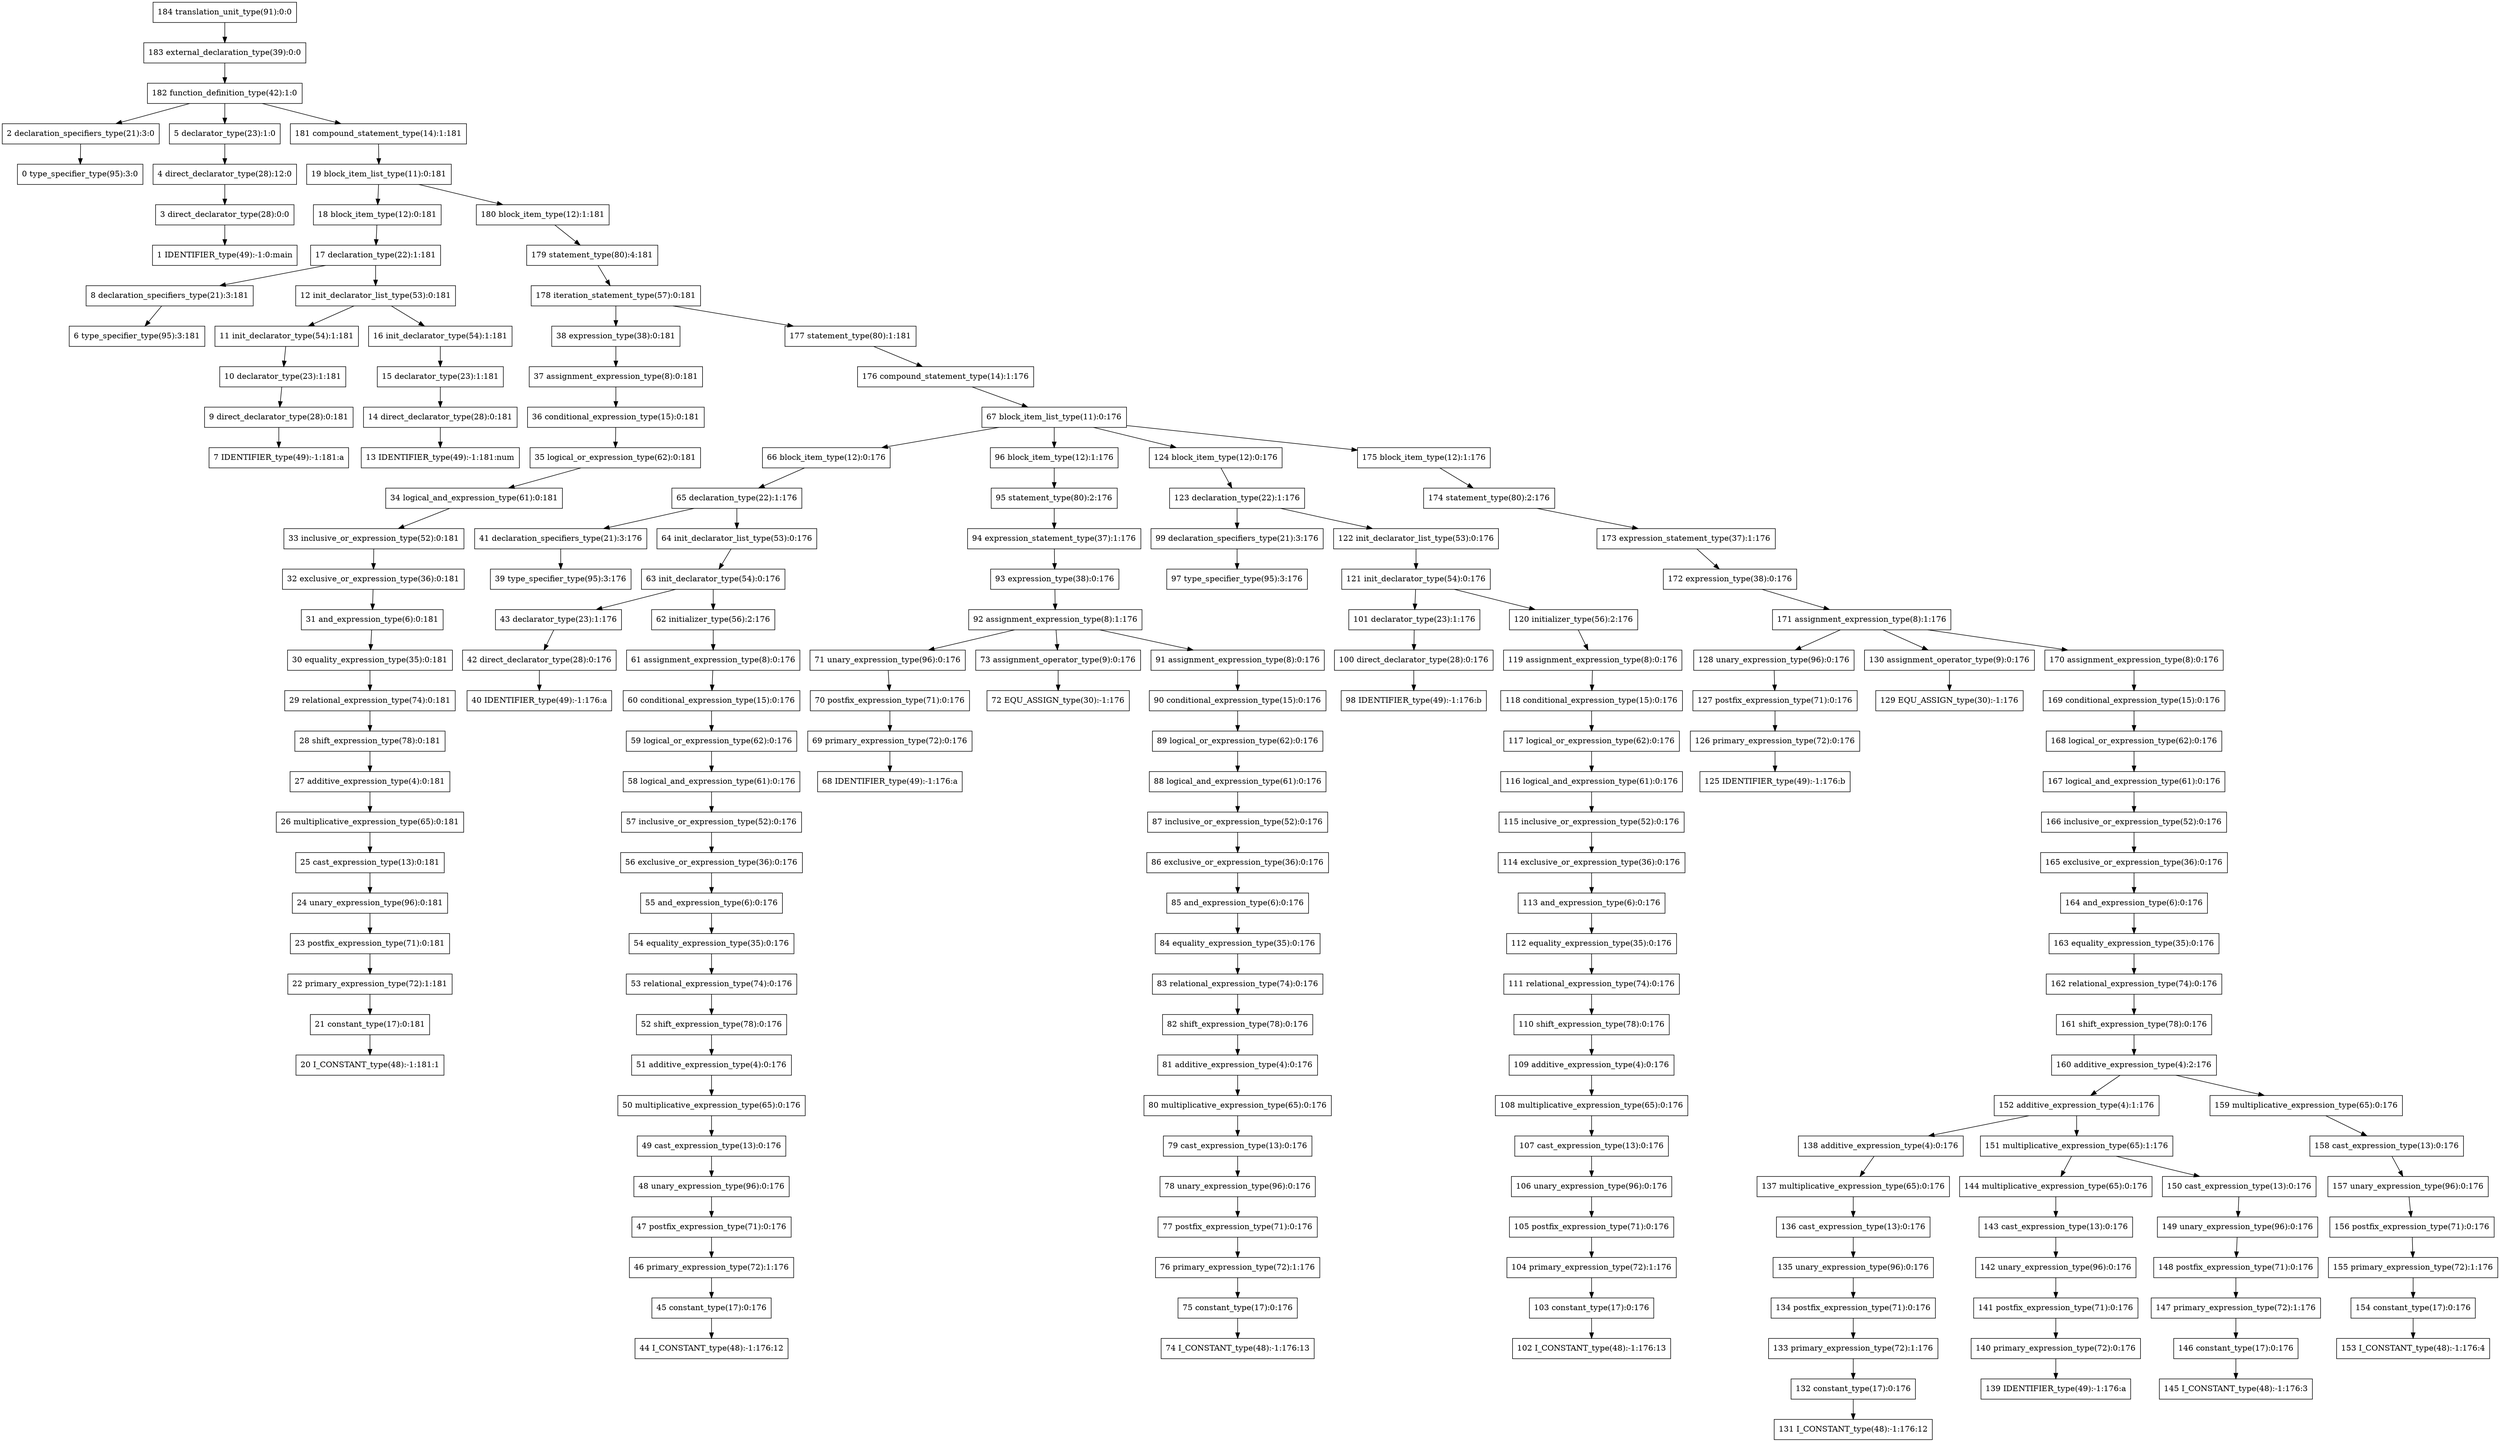 digraph G{
184[shape=box, label="184 translation_unit_type(91):0:0"];
183[shape=box, label="183 external_declaration_type(39):0:0"];
184->183;
183[shape=box, label="183 external_declaration_type(39):0:0"];
182[shape=box, label="182 function_definition_type(42):1:0"];
183->182;
182[shape=box, label="182 function_definition_type(42):1:0"];
2[shape=box, label="2 declaration_specifiers_type(21):3:0"];
182->2;
2[shape=box, label="2 declaration_specifiers_type(21):3:0"];
0[shape=box, label="0 type_specifier_type(95):3:0"];
2->0;
0[shape=box, label="0 type_specifier_type(95):3:0"];
5[shape=box, label="5 declarator_type(23):1:0"];
182->5;
5[shape=box, label="5 declarator_type(23):1:0"];
4[shape=box, label="4 direct_declarator_type(28):12:0"];
5->4;
4[shape=box, label="4 direct_declarator_type(28):12:0"];
3[shape=box, label="3 direct_declarator_type(28):0:0"];
4->3;
3[shape=box, label="3 direct_declarator_type(28):0:0"];
1[shape=box, label="1 IDENTIFIER_type(49):-1:0:main"];
3->1;
1[shape=box, label="1 IDENTIFIER_type(49):-1:0:main"];
181[shape=box, label="181 compound_statement_type(14):1:181"];
182->181;
181[shape=box, label="181 compound_statement_type(14):1:181"];
19[shape=box, label="19 block_item_list_type(11):0:181"];
181->19;
19[shape=box, label="19 block_item_list_type(11):0:181"];
18[shape=box, label="18 block_item_type(12):0:181"];
19->18;
18[shape=box, label="18 block_item_type(12):0:181"];
17[shape=box, label="17 declaration_type(22):1:181"];
18->17;
17[shape=box, label="17 declaration_type(22):1:181"];
8[shape=box, label="8 declaration_specifiers_type(21):3:181"];
17->8;
8[shape=box, label="8 declaration_specifiers_type(21):3:181"];
6[shape=box, label="6 type_specifier_type(95):3:181"];
8->6;
6[shape=box, label="6 type_specifier_type(95):3:181"];
12[shape=box, label="12 init_declarator_list_type(53):0:181"];
17->12;
12[shape=box, label="12 init_declarator_list_type(53):0:181"];
11[shape=box, label="11 init_declarator_type(54):1:181"];
12->11;
11[shape=box, label="11 init_declarator_type(54):1:181"];
10[shape=box, label="10 declarator_type(23):1:181"];
11->10;
10[shape=box, label="10 declarator_type(23):1:181"];
9[shape=box, label="9 direct_declarator_type(28):0:181"];
10->9;
9[shape=box, label="9 direct_declarator_type(28):0:181"];
7[shape=box, label="7 IDENTIFIER_type(49):-1:181:a"];
9->7;
7[shape=box, label="7 IDENTIFIER_type(49):-1:181:a"];
16[shape=box, label="16 init_declarator_type(54):1:181"];
12->16;
16[shape=box, label="16 init_declarator_type(54):1:181"];
15[shape=box, label="15 declarator_type(23):1:181"];
16->15;
15[shape=box, label="15 declarator_type(23):1:181"];
14[shape=box, label="14 direct_declarator_type(28):0:181"];
15->14;
14[shape=box, label="14 direct_declarator_type(28):0:181"];
13[shape=box, label="13 IDENTIFIER_type(49):-1:181:num"];
14->13;
13[shape=box, label="13 IDENTIFIER_type(49):-1:181:num"];
180[shape=box, label="180 block_item_type(12):1:181"];
19->180;
180[shape=box, label="180 block_item_type(12):1:181"];
179[shape=box, label="179 statement_type(80):4:181"];
180->179;
179[shape=box, label="179 statement_type(80):4:181"];
178[shape=box, label="178 iteration_statement_type(57):0:181"];
179->178;
178[shape=box, label="178 iteration_statement_type(57):0:181"];
38[shape=box, label="38 expression_type(38):0:181"];
178->38;
38[shape=box, label="38 expression_type(38):0:181"];
37[shape=box, label="37 assignment_expression_type(8):0:181"];
38->37;
37[shape=box, label="37 assignment_expression_type(8):0:181"];
36[shape=box, label="36 conditional_expression_type(15):0:181"];
37->36;
36[shape=box, label="36 conditional_expression_type(15):0:181"];
35[shape=box, label="35 logical_or_expression_type(62):0:181"];
36->35;
35[shape=box, label="35 logical_or_expression_type(62):0:181"];
34[shape=box, label="34 logical_and_expression_type(61):0:181"];
35->34;
34[shape=box, label="34 logical_and_expression_type(61):0:181"];
33[shape=box, label="33 inclusive_or_expression_type(52):0:181"];
34->33;
33[shape=box, label="33 inclusive_or_expression_type(52):0:181"];
32[shape=box, label="32 exclusive_or_expression_type(36):0:181"];
33->32;
32[shape=box, label="32 exclusive_or_expression_type(36):0:181"];
31[shape=box, label="31 and_expression_type(6):0:181"];
32->31;
31[shape=box, label="31 and_expression_type(6):0:181"];
30[shape=box, label="30 equality_expression_type(35):0:181"];
31->30;
30[shape=box, label="30 equality_expression_type(35):0:181"];
29[shape=box, label="29 relational_expression_type(74):0:181"];
30->29;
29[shape=box, label="29 relational_expression_type(74):0:181"];
28[shape=box, label="28 shift_expression_type(78):0:181"];
29->28;
28[shape=box, label="28 shift_expression_type(78):0:181"];
27[shape=box, label="27 additive_expression_type(4):0:181"];
28->27;
27[shape=box, label="27 additive_expression_type(4):0:181"];
26[shape=box, label="26 multiplicative_expression_type(65):0:181"];
27->26;
26[shape=box, label="26 multiplicative_expression_type(65):0:181"];
25[shape=box, label="25 cast_expression_type(13):0:181"];
26->25;
25[shape=box, label="25 cast_expression_type(13):0:181"];
24[shape=box, label="24 unary_expression_type(96):0:181"];
25->24;
24[shape=box, label="24 unary_expression_type(96):0:181"];
23[shape=box, label="23 postfix_expression_type(71):0:181"];
24->23;
23[shape=box, label="23 postfix_expression_type(71):0:181"];
22[shape=box, label="22 primary_expression_type(72):1:181"];
23->22;
22[shape=box, label="22 primary_expression_type(72):1:181"];
21[shape=box, label="21 constant_type(17):0:181"];
22->21;
21[shape=box, label="21 constant_type(17):0:181"];
20[shape=box, label="20 I_CONSTANT_type(48):-1:181:1"];
21->20;
20[shape=box, label="20 I_CONSTANT_type(48):-1:181:1"];
177[shape=box, label="177 statement_type(80):1:181"];
178->177;
177[shape=box, label="177 statement_type(80):1:181"];
176[shape=box, label="176 compound_statement_type(14):1:176"];
177->176;
176[shape=box, label="176 compound_statement_type(14):1:176"];
67[shape=box, label="67 block_item_list_type(11):0:176"];
176->67;
67[shape=box, label="67 block_item_list_type(11):0:176"];
66[shape=box, label="66 block_item_type(12):0:176"];
67->66;
66[shape=box, label="66 block_item_type(12):0:176"];
65[shape=box, label="65 declaration_type(22):1:176"];
66->65;
65[shape=box, label="65 declaration_type(22):1:176"];
41[shape=box, label="41 declaration_specifiers_type(21):3:176"];
65->41;
41[shape=box, label="41 declaration_specifiers_type(21):3:176"];
39[shape=box, label="39 type_specifier_type(95):3:176"];
41->39;
39[shape=box, label="39 type_specifier_type(95):3:176"];
64[shape=box, label="64 init_declarator_list_type(53):0:176"];
65->64;
64[shape=box, label="64 init_declarator_list_type(53):0:176"];
63[shape=box, label="63 init_declarator_type(54):0:176"];
64->63;
63[shape=box, label="63 init_declarator_type(54):0:176"];
43[shape=box, label="43 declarator_type(23):1:176"];
63->43;
43[shape=box, label="43 declarator_type(23):1:176"];
42[shape=box, label="42 direct_declarator_type(28):0:176"];
43->42;
42[shape=box, label="42 direct_declarator_type(28):0:176"];
40[shape=box, label="40 IDENTIFIER_type(49):-1:176:a"];
42->40;
40[shape=box, label="40 IDENTIFIER_type(49):-1:176:a"];
62[shape=box, label="62 initializer_type(56):2:176"];
63->62;
62[shape=box, label="62 initializer_type(56):2:176"];
61[shape=box, label="61 assignment_expression_type(8):0:176"];
62->61;
61[shape=box, label="61 assignment_expression_type(8):0:176"];
60[shape=box, label="60 conditional_expression_type(15):0:176"];
61->60;
60[shape=box, label="60 conditional_expression_type(15):0:176"];
59[shape=box, label="59 logical_or_expression_type(62):0:176"];
60->59;
59[shape=box, label="59 logical_or_expression_type(62):0:176"];
58[shape=box, label="58 logical_and_expression_type(61):0:176"];
59->58;
58[shape=box, label="58 logical_and_expression_type(61):0:176"];
57[shape=box, label="57 inclusive_or_expression_type(52):0:176"];
58->57;
57[shape=box, label="57 inclusive_or_expression_type(52):0:176"];
56[shape=box, label="56 exclusive_or_expression_type(36):0:176"];
57->56;
56[shape=box, label="56 exclusive_or_expression_type(36):0:176"];
55[shape=box, label="55 and_expression_type(6):0:176"];
56->55;
55[shape=box, label="55 and_expression_type(6):0:176"];
54[shape=box, label="54 equality_expression_type(35):0:176"];
55->54;
54[shape=box, label="54 equality_expression_type(35):0:176"];
53[shape=box, label="53 relational_expression_type(74):0:176"];
54->53;
53[shape=box, label="53 relational_expression_type(74):0:176"];
52[shape=box, label="52 shift_expression_type(78):0:176"];
53->52;
52[shape=box, label="52 shift_expression_type(78):0:176"];
51[shape=box, label="51 additive_expression_type(4):0:176"];
52->51;
51[shape=box, label="51 additive_expression_type(4):0:176"];
50[shape=box, label="50 multiplicative_expression_type(65):0:176"];
51->50;
50[shape=box, label="50 multiplicative_expression_type(65):0:176"];
49[shape=box, label="49 cast_expression_type(13):0:176"];
50->49;
49[shape=box, label="49 cast_expression_type(13):0:176"];
48[shape=box, label="48 unary_expression_type(96):0:176"];
49->48;
48[shape=box, label="48 unary_expression_type(96):0:176"];
47[shape=box, label="47 postfix_expression_type(71):0:176"];
48->47;
47[shape=box, label="47 postfix_expression_type(71):0:176"];
46[shape=box, label="46 primary_expression_type(72):1:176"];
47->46;
46[shape=box, label="46 primary_expression_type(72):1:176"];
45[shape=box, label="45 constant_type(17):0:176"];
46->45;
45[shape=box, label="45 constant_type(17):0:176"];
44[shape=box, label="44 I_CONSTANT_type(48):-1:176:12"];
45->44;
44[shape=box, label="44 I_CONSTANT_type(48):-1:176:12"];
96[shape=box, label="96 block_item_type(12):1:176"];
67->96;
96[shape=box, label="96 block_item_type(12):1:176"];
95[shape=box, label="95 statement_type(80):2:176"];
96->95;
95[shape=box, label="95 statement_type(80):2:176"];
94[shape=box, label="94 expression_statement_type(37):1:176"];
95->94;
94[shape=box, label="94 expression_statement_type(37):1:176"];
93[shape=box, label="93 expression_type(38):0:176"];
94->93;
93[shape=box, label="93 expression_type(38):0:176"];
92[shape=box, label="92 assignment_expression_type(8):1:176"];
93->92;
92[shape=box, label="92 assignment_expression_type(8):1:176"];
71[shape=box, label="71 unary_expression_type(96):0:176"];
92->71;
71[shape=box, label="71 unary_expression_type(96):0:176"];
70[shape=box, label="70 postfix_expression_type(71):0:176"];
71->70;
70[shape=box, label="70 postfix_expression_type(71):0:176"];
69[shape=box, label="69 primary_expression_type(72):0:176"];
70->69;
69[shape=box, label="69 primary_expression_type(72):0:176"];
68[shape=box, label="68 IDENTIFIER_type(49):-1:176:a"];
69->68;
68[shape=box, label="68 IDENTIFIER_type(49):-1:176:a"];
73[shape=box, label="73 assignment_operator_type(9):0:176"];
92->73;
73[shape=box, label="73 assignment_operator_type(9):0:176"];
72[shape=box, label="72 EQU_ASSIGN_type(30):-1:176"];
73->72;
72[shape=box, label="72 EQU_ASSIGN_type(30):-1:176"];
91[shape=box, label="91 assignment_expression_type(8):0:176"];
92->91;
91[shape=box, label="91 assignment_expression_type(8):0:176"];
90[shape=box, label="90 conditional_expression_type(15):0:176"];
91->90;
90[shape=box, label="90 conditional_expression_type(15):0:176"];
89[shape=box, label="89 logical_or_expression_type(62):0:176"];
90->89;
89[shape=box, label="89 logical_or_expression_type(62):0:176"];
88[shape=box, label="88 logical_and_expression_type(61):0:176"];
89->88;
88[shape=box, label="88 logical_and_expression_type(61):0:176"];
87[shape=box, label="87 inclusive_or_expression_type(52):0:176"];
88->87;
87[shape=box, label="87 inclusive_or_expression_type(52):0:176"];
86[shape=box, label="86 exclusive_or_expression_type(36):0:176"];
87->86;
86[shape=box, label="86 exclusive_or_expression_type(36):0:176"];
85[shape=box, label="85 and_expression_type(6):0:176"];
86->85;
85[shape=box, label="85 and_expression_type(6):0:176"];
84[shape=box, label="84 equality_expression_type(35):0:176"];
85->84;
84[shape=box, label="84 equality_expression_type(35):0:176"];
83[shape=box, label="83 relational_expression_type(74):0:176"];
84->83;
83[shape=box, label="83 relational_expression_type(74):0:176"];
82[shape=box, label="82 shift_expression_type(78):0:176"];
83->82;
82[shape=box, label="82 shift_expression_type(78):0:176"];
81[shape=box, label="81 additive_expression_type(4):0:176"];
82->81;
81[shape=box, label="81 additive_expression_type(4):0:176"];
80[shape=box, label="80 multiplicative_expression_type(65):0:176"];
81->80;
80[shape=box, label="80 multiplicative_expression_type(65):0:176"];
79[shape=box, label="79 cast_expression_type(13):0:176"];
80->79;
79[shape=box, label="79 cast_expression_type(13):0:176"];
78[shape=box, label="78 unary_expression_type(96):0:176"];
79->78;
78[shape=box, label="78 unary_expression_type(96):0:176"];
77[shape=box, label="77 postfix_expression_type(71):0:176"];
78->77;
77[shape=box, label="77 postfix_expression_type(71):0:176"];
76[shape=box, label="76 primary_expression_type(72):1:176"];
77->76;
76[shape=box, label="76 primary_expression_type(72):1:176"];
75[shape=box, label="75 constant_type(17):0:176"];
76->75;
75[shape=box, label="75 constant_type(17):0:176"];
74[shape=box, label="74 I_CONSTANT_type(48):-1:176:13"];
75->74;
74[shape=box, label="74 I_CONSTANT_type(48):-1:176:13"];
124[shape=box, label="124 block_item_type(12):0:176"];
67->124;
124[shape=box, label="124 block_item_type(12):0:176"];
123[shape=box, label="123 declaration_type(22):1:176"];
124->123;
123[shape=box, label="123 declaration_type(22):1:176"];
99[shape=box, label="99 declaration_specifiers_type(21):3:176"];
123->99;
99[shape=box, label="99 declaration_specifiers_type(21):3:176"];
97[shape=box, label="97 type_specifier_type(95):3:176"];
99->97;
97[shape=box, label="97 type_specifier_type(95):3:176"];
122[shape=box, label="122 init_declarator_list_type(53):0:176"];
123->122;
122[shape=box, label="122 init_declarator_list_type(53):0:176"];
121[shape=box, label="121 init_declarator_type(54):0:176"];
122->121;
121[shape=box, label="121 init_declarator_type(54):0:176"];
101[shape=box, label="101 declarator_type(23):1:176"];
121->101;
101[shape=box, label="101 declarator_type(23):1:176"];
100[shape=box, label="100 direct_declarator_type(28):0:176"];
101->100;
100[shape=box, label="100 direct_declarator_type(28):0:176"];
98[shape=box, label="98 IDENTIFIER_type(49):-1:176:b"];
100->98;
98[shape=box, label="98 IDENTIFIER_type(49):-1:176:b"];
120[shape=box, label="120 initializer_type(56):2:176"];
121->120;
120[shape=box, label="120 initializer_type(56):2:176"];
119[shape=box, label="119 assignment_expression_type(8):0:176"];
120->119;
119[shape=box, label="119 assignment_expression_type(8):0:176"];
118[shape=box, label="118 conditional_expression_type(15):0:176"];
119->118;
118[shape=box, label="118 conditional_expression_type(15):0:176"];
117[shape=box, label="117 logical_or_expression_type(62):0:176"];
118->117;
117[shape=box, label="117 logical_or_expression_type(62):0:176"];
116[shape=box, label="116 logical_and_expression_type(61):0:176"];
117->116;
116[shape=box, label="116 logical_and_expression_type(61):0:176"];
115[shape=box, label="115 inclusive_or_expression_type(52):0:176"];
116->115;
115[shape=box, label="115 inclusive_or_expression_type(52):0:176"];
114[shape=box, label="114 exclusive_or_expression_type(36):0:176"];
115->114;
114[shape=box, label="114 exclusive_or_expression_type(36):0:176"];
113[shape=box, label="113 and_expression_type(6):0:176"];
114->113;
113[shape=box, label="113 and_expression_type(6):0:176"];
112[shape=box, label="112 equality_expression_type(35):0:176"];
113->112;
112[shape=box, label="112 equality_expression_type(35):0:176"];
111[shape=box, label="111 relational_expression_type(74):0:176"];
112->111;
111[shape=box, label="111 relational_expression_type(74):0:176"];
110[shape=box, label="110 shift_expression_type(78):0:176"];
111->110;
110[shape=box, label="110 shift_expression_type(78):0:176"];
109[shape=box, label="109 additive_expression_type(4):0:176"];
110->109;
109[shape=box, label="109 additive_expression_type(4):0:176"];
108[shape=box, label="108 multiplicative_expression_type(65):0:176"];
109->108;
108[shape=box, label="108 multiplicative_expression_type(65):0:176"];
107[shape=box, label="107 cast_expression_type(13):0:176"];
108->107;
107[shape=box, label="107 cast_expression_type(13):0:176"];
106[shape=box, label="106 unary_expression_type(96):0:176"];
107->106;
106[shape=box, label="106 unary_expression_type(96):0:176"];
105[shape=box, label="105 postfix_expression_type(71):0:176"];
106->105;
105[shape=box, label="105 postfix_expression_type(71):0:176"];
104[shape=box, label="104 primary_expression_type(72):1:176"];
105->104;
104[shape=box, label="104 primary_expression_type(72):1:176"];
103[shape=box, label="103 constant_type(17):0:176"];
104->103;
103[shape=box, label="103 constant_type(17):0:176"];
102[shape=box, label="102 I_CONSTANT_type(48):-1:176:13"];
103->102;
102[shape=box, label="102 I_CONSTANT_type(48):-1:176:13"];
175[shape=box, label="175 block_item_type(12):1:176"];
67->175;
175[shape=box, label="175 block_item_type(12):1:176"];
174[shape=box, label="174 statement_type(80):2:176"];
175->174;
174[shape=box, label="174 statement_type(80):2:176"];
173[shape=box, label="173 expression_statement_type(37):1:176"];
174->173;
173[shape=box, label="173 expression_statement_type(37):1:176"];
172[shape=box, label="172 expression_type(38):0:176"];
173->172;
172[shape=box, label="172 expression_type(38):0:176"];
171[shape=box, label="171 assignment_expression_type(8):1:176"];
172->171;
171[shape=box, label="171 assignment_expression_type(8):1:176"];
128[shape=box, label="128 unary_expression_type(96):0:176"];
171->128;
128[shape=box, label="128 unary_expression_type(96):0:176"];
127[shape=box, label="127 postfix_expression_type(71):0:176"];
128->127;
127[shape=box, label="127 postfix_expression_type(71):0:176"];
126[shape=box, label="126 primary_expression_type(72):0:176"];
127->126;
126[shape=box, label="126 primary_expression_type(72):0:176"];
125[shape=box, label="125 IDENTIFIER_type(49):-1:176:b"];
126->125;
125[shape=box, label="125 IDENTIFIER_type(49):-1:176:b"];
130[shape=box, label="130 assignment_operator_type(9):0:176"];
171->130;
130[shape=box, label="130 assignment_operator_type(9):0:176"];
129[shape=box, label="129 EQU_ASSIGN_type(30):-1:176"];
130->129;
129[shape=box, label="129 EQU_ASSIGN_type(30):-1:176"];
170[shape=box, label="170 assignment_expression_type(8):0:176"];
171->170;
170[shape=box, label="170 assignment_expression_type(8):0:176"];
169[shape=box, label="169 conditional_expression_type(15):0:176"];
170->169;
169[shape=box, label="169 conditional_expression_type(15):0:176"];
168[shape=box, label="168 logical_or_expression_type(62):0:176"];
169->168;
168[shape=box, label="168 logical_or_expression_type(62):0:176"];
167[shape=box, label="167 logical_and_expression_type(61):0:176"];
168->167;
167[shape=box, label="167 logical_and_expression_type(61):0:176"];
166[shape=box, label="166 inclusive_or_expression_type(52):0:176"];
167->166;
166[shape=box, label="166 inclusive_or_expression_type(52):0:176"];
165[shape=box, label="165 exclusive_or_expression_type(36):0:176"];
166->165;
165[shape=box, label="165 exclusive_or_expression_type(36):0:176"];
164[shape=box, label="164 and_expression_type(6):0:176"];
165->164;
164[shape=box, label="164 and_expression_type(6):0:176"];
163[shape=box, label="163 equality_expression_type(35):0:176"];
164->163;
163[shape=box, label="163 equality_expression_type(35):0:176"];
162[shape=box, label="162 relational_expression_type(74):0:176"];
163->162;
162[shape=box, label="162 relational_expression_type(74):0:176"];
161[shape=box, label="161 shift_expression_type(78):0:176"];
162->161;
161[shape=box, label="161 shift_expression_type(78):0:176"];
160[shape=box, label="160 additive_expression_type(4):2:176"];
161->160;
160[shape=box, label="160 additive_expression_type(4):2:176"];
152[shape=box, label="152 additive_expression_type(4):1:176"];
160->152;
152[shape=box, label="152 additive_expression_type(4):1:176"];
138[shape=box, label="138 additive_expression_type(4):0:176"];
152->138;
138[shape=box, label="138 additive_expression_type(4):0:176"];
137[shape=box, label="137 multiplicative_expression_type(65):0:176"];
138->137;
137[shape=box, label="137 multiplicative_expression_type(65):0:176"];
136[shape=box, label="136 cast_expression_type(13):0:176"];
137->136;
136[shape=box, label="136 cast_expression_type(13):0:176"];
135[shape=box, label="135 unary_expression_type(96):0:176"];
136->135;
135[shape=box, label="135 unary_expression_type(96):0:176"];
134[shape=box, label="134 postfix_expression_type(71):0:176"];
135->134;
134[shape=box, label="134 postfix_expression_type(71):0:176"];
133[shape=box, label="133 primary_expression_type(72):1:176"];
134->133;
133[shape=box, label="133 primary_expression_type(72):1:176"];
132[shape=box, label="132 constant_type(17):0:176"];
133->132;
132[shape=box, label="132 constant_type(17):0:176"];
131[shape=box, label="131 I_CONSTANT_type(48):-1:176:12"];
132->131;
131[shape=box, label="131 I_CONSTANT_type(48):-1:176:12"];
151[shape=box, label="151 multiplicative_expression_type(65):1:176"];
152->151;
151[shape=box, label="151 multiplicative_expression_type(65):1:176"];
144[shape=box, label="144 multiplicative_expression_type(65):0:176"];
151->144;
144[shape=box, label="144 multiplicative_expression_type(65):0:176"];
143[shape=box, label="143 cast_expression_type(13):0:176"];
144->143;
143[shape=box, label="143 cast_expression_type(13):0:176"];
142[shape=box, label="142 unary_expression_type(96):0:176"];
143->142;
142[shape=box, label="142 unary_expression_type(96):0:176"];
141[shape=box, label="141 postfix_expression_type(71):0:176"];
142->141;
141[shape=box, label="141 postfix_expression_type(71):0:176"];
140[shape=box, label="140 primary_expression_type(72):0:176"];
141->140;
140[shape=box, label="140 primary_expression_type(72):0:176"];
139[shape=box, label="139 IDENTIFIER_type(49):-1:176:a"];
140->139;
139[shape=box, label="139 IDENTIFIER_type(49):-1:176:a"];
150[shape=box, label="150 cast_expression_type(13):0:176"];
151->150;
150[shape=box, label="150 cast_expression_type(13):0:176"];
149[shape=box, label="149 unary_expression_type(96):0:176"];
150->149;
149[shape=box, label="149 unary_expression_type(96):0:176"];
148[shape=box, label="148 postfix_expression_type(71):0:176"];
149->148;
148[shape=box, label="148 postfix_expression_type(71):0:176"];
147[shape=box, label="147 primary_expression_type(72):1:176"];
148->147;
147[shape=box, label="147 primary_expression_type(72):1:176"];
146[shape=box, label="146 constant_type(17):0:176"];
147->146;
146[shape=box, label="146 constant_type(17):0:176"];
145[shape=box, label="145 I_CONSTANT_type(48):-1:176:3"];
146->145;
145[shape=box, label="145 I_CONSTANT_type(48):-1:176:3"];
159[shape=box, label="159 multiplicative_expression_type(65):0:176"];
160->159;
159[shape=box, label="159 multiplicative_expression_type(65):0:176"];
158[shape=box, label="158 cast_expression_type(13):0:176"];
159->158;
158[shape=box, label="158 cast_expression_type(13):0:176"];
157[shape=box, label="157 unary_expression_type(96):0:176"];
158->157;
157[shape=box, label="157 unary_expression_type(96):0:176"];
156[shape=box, label="156 postfix_expression_type(71):0:176"];
157->156;
156[shape=box, label="156 postfix_expression_type(71):0:176"];
155[shape=box, label="155 primary_expression_type(72):1:176"];
156->155;
155[shape=box, label="155 primary_expression_type(72):1:176"];
154[shape=box, label="154 constant_type(17):0:176"];
155->154;
154[shape=box, label="154 constant_type(17):0:176"];
153[shape=box, label="153 I_CONSTANT_type(48):-1:176:4"];
154->153;
153[shape=box, label="153 I_CONSTANT_type(48):-1:176:4"];
}
